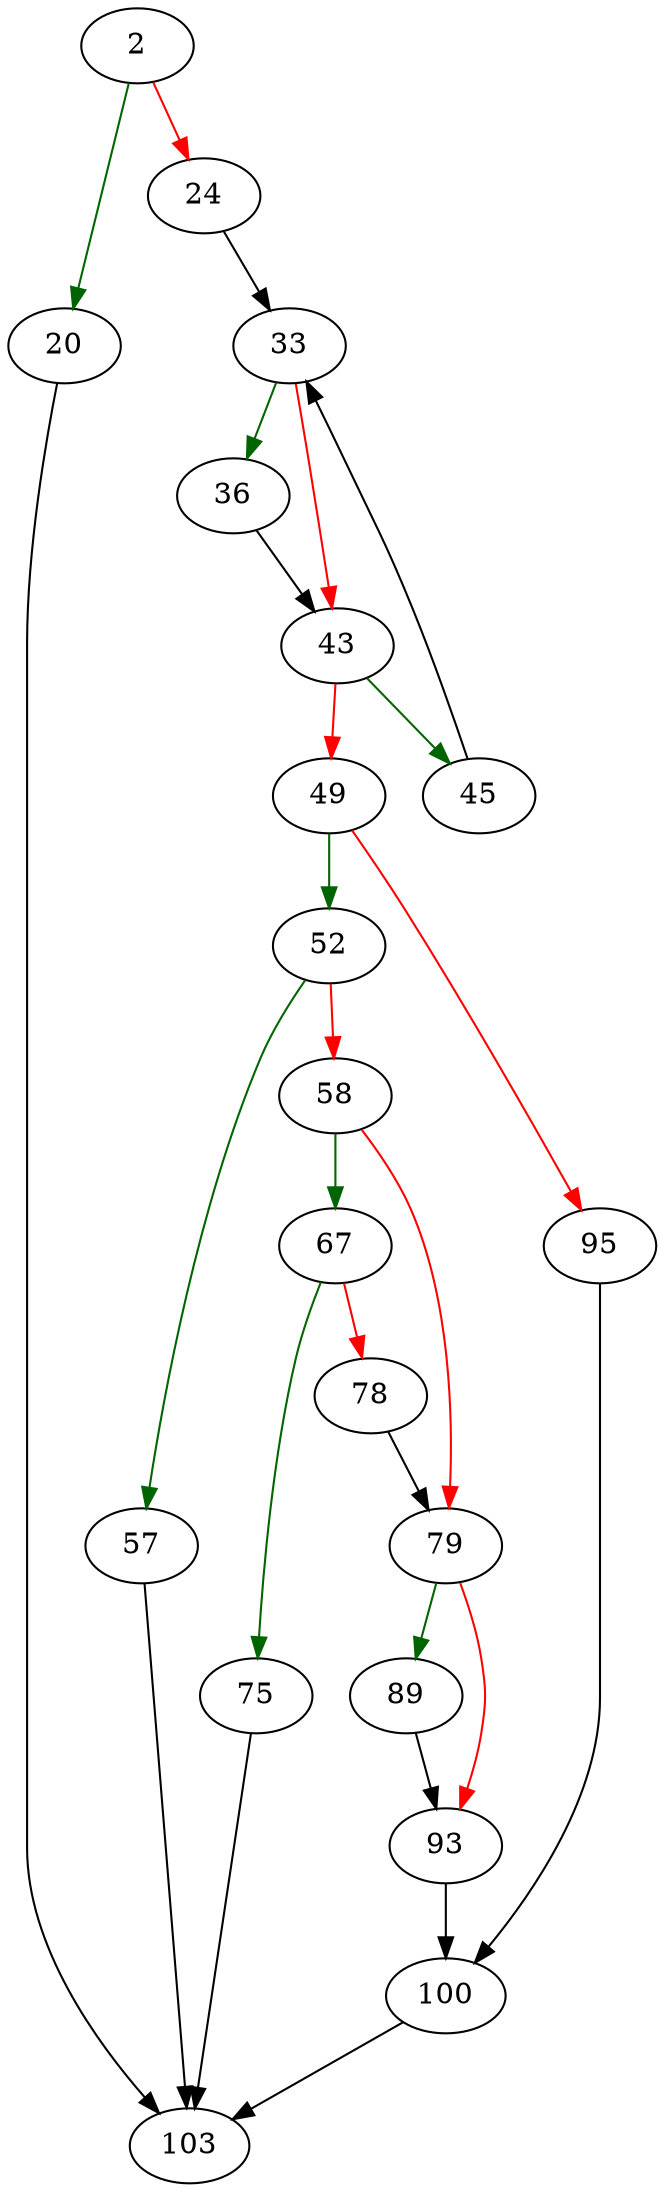 strict digraph "findInodeInfo" {
	// Node definitions.
	2 [entry=true];
	20;
	24;
	103;
	33;
	36;
	43;
	45;
	49;
	52;
	95;
	57;
	58;
	67;
	79;
	75;
	78;
	89;
	93;
	100;

	// Edge definitions.
	2 -> 20 [
		color=darkgreen
		cond=true
	];
	2 -> 24 [
		color=red
		cond=false
	];
	20 -> 103;
	24 -> 33;
	33 -> 36 [
		color=darkgreen
		cond=true
	];
	33 -> 43 [
		color=red
		cond=false
	];
	36 -> 43;
	43 -> 45 [
		color=darkgreen
		cond=true
	];
	43 -> 49 [
		color=red
		cond=false
	];
	45 -> 33;
	49 -> 52 [
		color=darkgreen
		cond=true
	];
	49 -> 95 [
		color=red
		cond=false
	];
	52 -> 57 [
		color=darkgreen
		cond=true
	];
	52 -> 58 [
		color=red
		cond=false
	];
	95 -> 100;
	57 -> 103;
	58 -> 67 [
		color=darkgreen
		cond=true
	];
	58 -> 79 [
		color=red
		cond=false
	];
	67 -> 75 [
		color=darkgreen
		cond=true
	];
	67 -> 78 [
		color=red
		cond=false
	];
	79 -> 89 [
		color=darkgreen
		cond=true
	];
	79 -> 93 [
		color=red
		cond=false
	];
	75 -> 103;
	78 -> 79;
	89 -> 93;
	93 -> 100;
	100 -> 103;
}